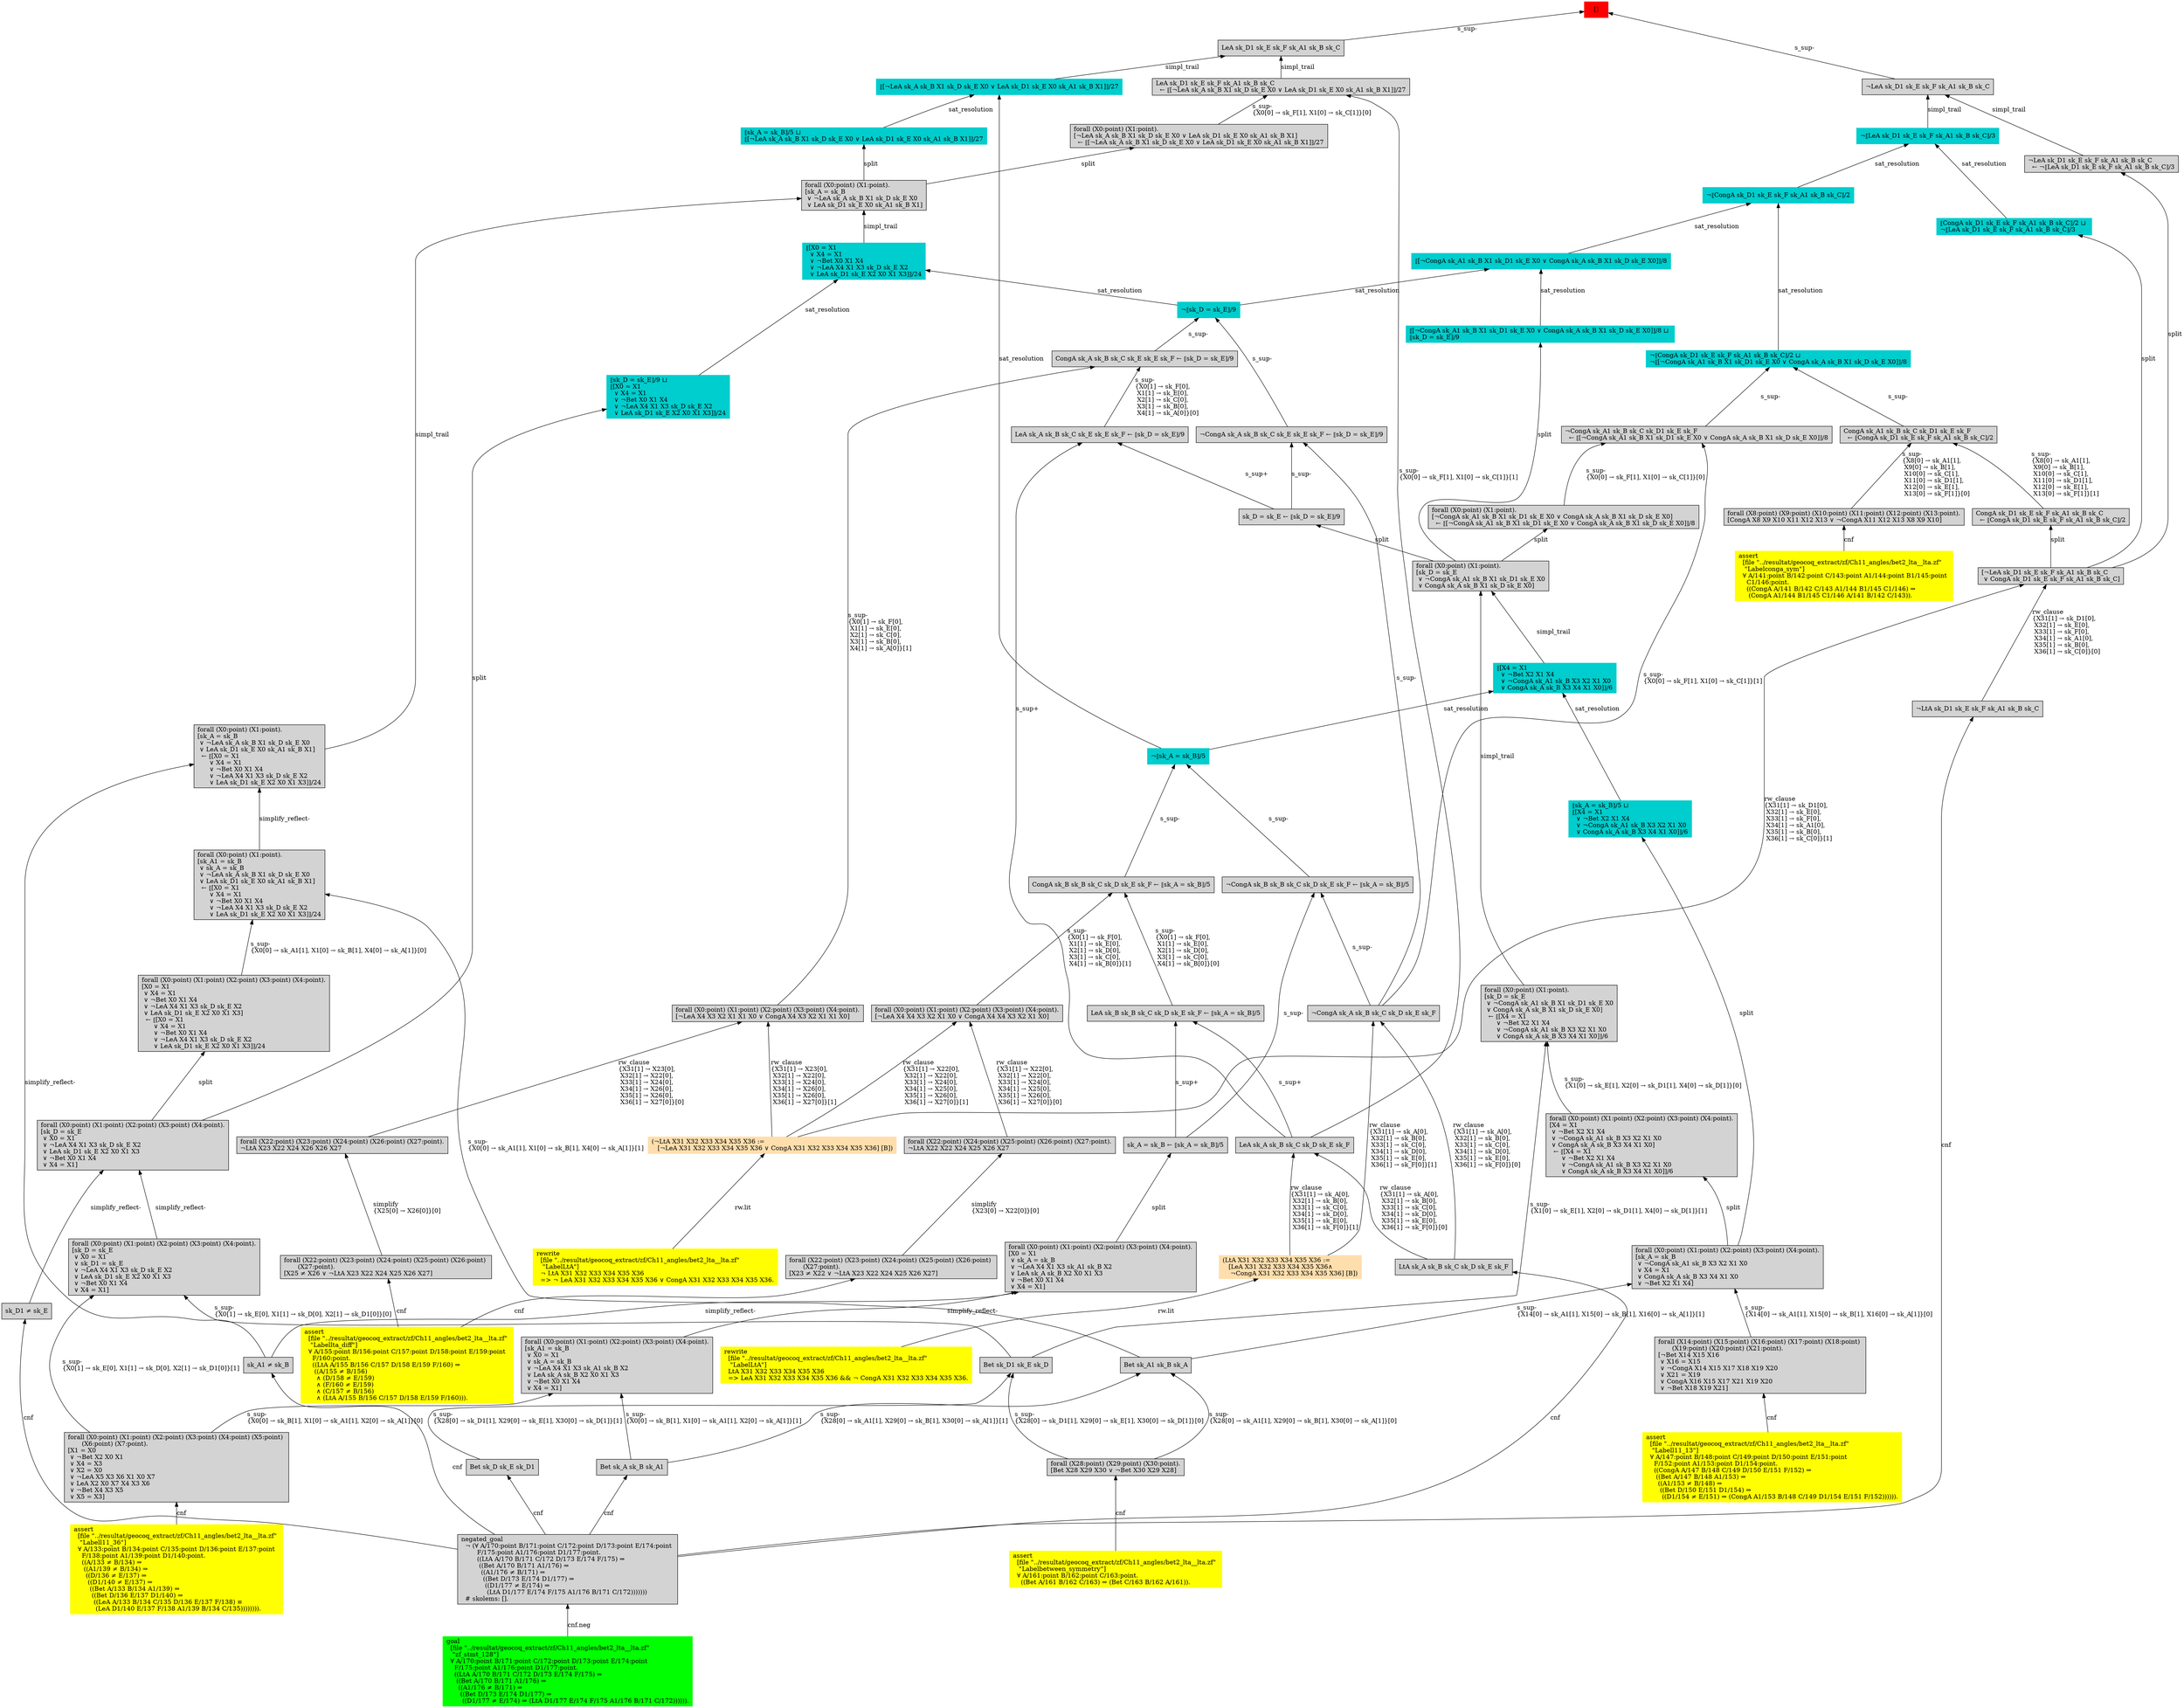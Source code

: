 digraph "unsat_graph" {
  vertex_0 [color=red, label="[]", shape=box, style=filled];
  vertex_0 -> vertex_1 [label="s_sup-\l", dir="back"];
  vertex_1 [shape=box, label="¬LeA sk_D1 sk_E sk_F sk_A1 sk_B sk_C\l", style=filled];
  vertex_1 -> vertex_2 [label="simpl_trail", dir="back"];
  vertex_2 [color=cyan3, shape=box, label="¬⟦LeA sk_D1 sk_E sk_F sk_A1 sk_B sk_C⟧/3\l", style=filled];
  vertex_2 -> vertex_3 [label="sat_resolution", dir="back"];
  vertex_3 [color=cyan3, shape=box, label="¬⟦CongA sk_D1 sk_E sk_F sk_A1 sk_B sk_C⟧/2\l", style=filled];
  vertex_3 -> vertex_4 [label="sat_resolution", dir="back"];
  vertex_4 [color=cyan3, shape=box, label="⟦[¬CongA sk_A1 sk_B X1 sk_D1 sk_E X0 ∨ CongA sk_A sk_B X1 sk_D sk_E X0]⟧/8\l", style=filled];
  vertex_4 -> vertex_5 [label="sat_resolution", dir="back"];
  vertex_5 [color=cyan3, shape=box, label="¬⟦sk_D = sk_E⟧/9\l", style=filled];
  vertex_5 -> vertex_6 [label="s_sup-\l", dir="back"];
  vertex_6 [shape=box, label="¬CongA sk_A sk_B sk_C sk_E sk_E sk_F ← ⟦sk_D = sk_E⟧/9\l", style=filled];
  vertex_6 -> vertex_7 [label="s_sup-\l", dir="back"];
  vertex_7 [shape=box, label="¬CongA sk_A sk_B sk_C sk_D sk_E sk_F\l", style=filled];
  vertex_7 -> vertex_8 [label="rw_clause\l\{X31[1] → sk_A[0], \l X32[1] → sk_B[0], \l X33[1] → sk_C[0], \l X34[1] → sk_D[0], \l X35[1] → sk_E[0], \l X36[1] → sk_F[0]\}[1]\l", dir="back"];
  vertex_8 [color=navajowhite, shape=box, label="(LtA X31 X32 X33 X34 X35 X36 :=\l   [LeA X31 X32 X33 X34 X35 X36∧\l    ¬CongA X31 X32 X33 X34 X35 X36] [B])\l", style=filled];
  vertex_8 -> vertex_9 [label="rw.lit", dir="back"];
  vertex_9 [color=yellow, shape=box, label="rewrite\l  [file \"../resultat/geocoq_extract/zf/Ch11_angles/bet2_lta__lta.zf\" \l   \"LabelLtA\"]\l  LtA X31 X32 X33 X34 X35 X36\l  =\> LeA X31 X32 X33 X34 X35 X36 && ¬ CongA X31 X32 X33 X34 X35 X36.\l", style=filled];
  vertex_7 -> vertex_10 [label="rw_clause\l\{X31[1] → sk_A[0], \l X32[1] → sk_B[0], \l X33[1] → sk_C[0], \l X34[1] → sk_D[0], \l X35[1] → sk_E[0], \l X36[1] → sk_F[0]\}[0]\l", dir="back"];
  vertex_10 [shape=box, label="LtA sk_A sk_B sk_C sk_D sk_E sk_F\l", style=filled];
  vertex_10 -> vertex_11 [label="cnf", dir="back"];
  vertex_11 [shape=box, label="negated_goal\l  ¬ (∀ A/170:point B/171:point C/172:point D/173:point E/174:point \l        F/175:point A1/176:point D1/177:point.\l        ((LtA A/170 B/171 C/172 D/173 E/174 F/175) ⇒\l         ((Bet A/170 B/171 A1/176) ⇒\l          ((A1/176 ≠ B/171) ⇒\l           ((Bet D/173 E/174 D1/177) ⇒\l            ((D1/177 ≠ E/174) ⇒\l             (LtA D1/177 E/174 F/175 A1/176 B/171 C/172)))))))\l  # skolems: [].\l", style=filled];
  vertex_11 -> vertex_12 [label="cnf.neg", dir="back"];
  vertex_12 [color=green, shape=box, label="goal\l  [file \"../resultat/geocoq_extract/zf/Ch11_angles/bet2_lta__lta.zf\" \l   \"zf_stmt_128\"]\l  ∀ A/170:point B/171:point C/172:point D/173:point E/174:point \l    F/175:point A1/176:point D1/177:point.\l    ((LtA A/170 B/171 C/172 D/173 E/174 F/175) ⇒\l     ((Bet A/170 B/171 A1/176) ⇒\l      ((A1/176 ≠ B/171) ⇒\l       ((Bet D/173 E/174 D1/177) ⇒\l        ((D1/177 ≠ E/174) ⇒ (LtA D1/177 E/174 F/175 A1/176 B/171 C/172)))))).\l", style=filled];
  vertex_6 -> vertex_13 [label="s_sup-\l", dir="back"];
  vertex_13 [shape=box, label="sk_D = sk_E ← ⟦sk_D = sk_E⟧/9\l", style=filled];
  vertex_13 -> vertex_14 [label="split", dir="back"];
  vertex_14 [shape=box, label="forall (X0:point) (X1:point).\l[sk_D = sk_E\l ∨ ¬CongA sk_A1 sk_B X1 sk_D1 sk_E X0\l ∨ CongA sk_A sk_B X1 sk_D sk_E X0]\l", style=filled];
  vertex_14 -> vertex_15 [label="simpl_trail", dir="back"];
  vertex_15 [color=cyan3, shape=box, label="⟦[X4 = X1\l  ∨ ¬Bet X2 X1 X4\l  ∨ ¬CongA sk_A1 sk_B X3 X2 X1 X0\l  ∨ CongA sk_A sk_B X3 X4 X1 X0]⟧/6\l", style=filled];
  vertex_15 -> vertex_16 [label="sat_resolution", dir="back"];
  vertex_16 [color=cyan3, shape=box, label="¬⟦sk_A = sk_B⟧/5\l", style=filled];
  vertex_16 -> vertex_17 [label="s_sup-\l", dir="back"];
  vertex_17 [shape=box, label="¬CongA sk_B sk_B sk_C sk_D sk_E sk_F ← ⟦sk_A = sk_B⟧/5\l", style=filled];
  vertex_17 -> vertex_7 [label="s_sup-\l", dir="back"];
  vertex_17 -> vertex_18 [label="s_sup-\l", dir="back"];
  vertex_18 [shape=box, label="sk_A = sk_B ← ⟦sk_A = sk_B⟧/5\l", style=filled];
  vertex_18 -> vertex_19 [label="split", dir="back"];
  vertex_19 [shape=box, label="forall (X0:point) (X1:point) (X2:point) (X3:point) (X4:point).\l[X0 = X1\l ∨ sk_A = sk_B\l ∨ ¬LeA X4 X1 X3 sk_A1 sk_B X2\l ∨ LeA sk_A sk_B X2 X0 X1 X3\l ∨ ¬Bet X0 X1 X4\l ∨ X4 = X1]\l", style=filled];
  vertex_19 -> vertex_20 [label="simplify_reflect-", dir="back"];
  vertex_20 [shape=box, label="sk_A1 ≠ sk_B\l", style=filled];
  vertex_20 -> vertex_11 [label="cnf", dir="back"];
  vertex_19 -> vertex_21 [label="simplify_reflect-", dir="back"];
  vertex_21 [shape=box, label="forall (X0:point) (X1:point) (X2:point) (X3:point) (X4:point).\l[sk_A1 = sk_B\l ∨ X0 = X1\l ∨ sk_A = sk_B\l ∨ ¬LeA X4 X1 X3 sk_A1 sk_B X2\l ∨ LeA sk_A sk_B X2 X0 X1 X3\l ∨ ¬Bet X0 X1 X4\l ∨ X4 = X1]\l", style=filled];
  vertex_21 -> vertex_22 [label="s_sup-\l\{X0[0] → sk_B[1], X1[0] → sk_A1[1], X2[0] → sk_A[1]\}[0]\l", dir="back"];
  vertex_22 [shape=box, label="forall (X0:point) (X1:point) (X2:point) (X3:point) (X4:point) (X5:point) \l       (X6:point) (X7:point).\l[X1 = X0\l ∨ ¬Bet X2 X0 X1\l ∨ X4 = X3\l ∨ X2 = X0\l ∨ ¬LeA X5 X3 X6 X1 X0 X7\l ∨ LeA X2 X0 X7 X4 X3 X6\l ∨ ¬Bet X4 X3 X5\l ∨ X5 = X3]\l", style=filled];
  vertex_22 -> vertex_23 [label="cnf", dir="back"];
  vertex_23 [color=yellow, shape=box, label="assert\l  [file \"../resultat/geocoq_extract/zf/Ch11_angles/bet2_lta__lta.zf\" \l   \"Labell11_36\"]\l  ∀ A/133:point B/134:point C/135:point D/136:point E/137:point \l    F/138:point A1/139:point D1/140:point.\l    ((A/133 ≠ B/134) ⇒\l     ((A1/139 ≠ B/134) ⇒\l      ((D/136 ≠ E/137) ⇒\l       ((D1/140 ≠ E/137) ⇒\l        ((Bet A/133 B/134 A1/139) ⇒\l         ((Bet D/136 E/137 D1/140) ⇒\l          ((LeA A/133 B/134 C/135 D/136 E/137 F/138) ≡\l           (LeA D1/140 E/137 F/138 A1/139 B/134 C/135)))))))).\l", style=filled];
  vertex_21 -> vertex_24 [label="s_sup-\l\{X0[0] → sk_B[1], X1[0] → sk_A1[1], X2[0] → sk_A[1]\}[1]\l", dir="back"];
  vertex_24 [shape=box, label="Bet sk_A sk_B sk_A1\l", style=filled];
  vertex_24 -> vertex_11 [label="cnf", dir="back"];
  vertex_16 -> vertex_25 [label="s_sup-\l", dir="back"];
  vertex_25 [shape=box, label="CongA sk_B sk_B sk_C sk_D sk_E sk_F ← ⟦sk_A = sk_B⟧/5\l", style=filled];
  vertex_25 -> vertex_26 [label="s_sup-\l\{X0[1] → sk_F[0], \l X1[1] → sk_E[0], \l X2[1] → sk_D[0], \l X3[1] → sk_C[0], \l X4[1] → sk_B[0]\}[1]\l", dir="back"];
  vertex_26 [shape=box, label="forall (X0:point) (X1:point) (X2:point) (X3:point) (X4:point).\l[¬LeA X4 X4 X3 X2 X1 X0 ∨ CongA X4 X4 X3 X2 X1 X0]\l", style=filled];
  vertex_26 -> vertex_27 [label="rw_clause\l\{X31[1] → X22[0], \l X32[1] → X22[0], \l X33[1] → X24[0], \l X34[1] → X25[0], \l X35[1] → X26[0], \l X36[1] → X27[0]\}[1]\l", dir="back"];
  vertex_27 [color=navajowhite, shape=box, label="(¬LtA X31 X32 X33 X34 X35 X36 :=\l   [¬LeA X31 X32 X33 X34 X35 X36 ∨ CongA X31 X32 X33 X34 X35 X36] [B])\l", style=filled];
  vertex_27 -> vertex_28 [label="rw.lit", dir="back"];
  vertex_28 [color=yellow, shape=box, label="rewrite\l  [file \"../resultat/geocoq_extract/zf/Ch11_angles/bet2_lta__lta.zf\" \l   \"LabelLtA\"]\l  ¬ LtA X31 X32 X33 X34 X35 X36\l  =\> ¬ LeA X31 X32 X33 X34 X35 X36 ∨ CongA X31 X32 X33 X34 X35 X36.\l", style=filled];
  vertex_26 -> vertex_29 [label="rw_clause\l\{X31[1] → X22[0], \l X32[1] → X22[0], \l X33[1] → X24[0], \l X34[1] → X25[0], \l X35[1] → X26[0], \l X36[1] → X27[0]\}[0]\l", dir="back"];
  vertex_29 [shape=box, label="forall (X22:point) (X24:point) (X25:point) (X26:point) (X27:point).\l¬LtA X22 X22 X24 X25 X26 X27\l", style=filled];
  vertex_29 -> vertex_30 [label="simplify\l\{X23[0] → X22[0]\}[0]\l", dir="back"];
  vertex_30 [shape=box, label="forall (X22:point) (X23:point) (X24:point) (X25:point) (X26:point) \l       (X27:point).\l[X23 ≠ X22 ∨ ¬LtA X23 X22 X24 X25 X26 X27]\l", style=filled];
  vertex_30 -> vertex_31 [label="cnf", dir="back"];
  vertex_31 [color=yellow, shape=box, label="assert\l  [file \"../resultat/geocoq_extract/zf/Ch11_angles/bet2_lta__lta.zf\" \l   \"Labellta_diff\"]\l  ∀ A/155:point B/156:point C/157:point D/158:point E/159:point \l    F/160:point.\l    ((LtA A/155 B/156 C/157 D/158 E/159 F/160) ⇒\l     ((A/155 ≠ B/156)\l      ∧ (D/158 ≠ E/159)\l      ∧ (F/160 ≠ E/159)\l      ∧ (C/157 ≠ B/156)\l      ∧ (LtA A/155 B/156 C/157 D/158 E/159 F/160))).\l", style=filled];
  vertex_25 -> vertex_32 [label="s_sup-\l\{X0[1] → sk_F[0], \l X1[1] → sk_E[0], \l X2[1] → sk_D[0], \l X3[1] → sk_C[0], \l X4[1] → sk_B[0]\}[0]\l", dir="back"];
  vertex_32 [shape=box, label="LeA sk_B sk_B sk_C sk_D sk_E sk_F ← ⟦sk_A = sk_B⟧/5\l", style=filled];
  vertex_32 -> vertex_33 [label="s_sup+\l", dir="back"];
  vertex_33 [shape=box, label="LeA sk_A sk_B sk_C sk_D sk_E sk_F\l", style=filled];
  vertex_33 -> vertex_8 [label="rw_clause\l\{X31[1] → sk_A[0], \l X32[1] → sk_B[0], \l X33[1] → sk_C[0], \l X34[1] → sk_D[0], \l X35[1] → sk_E[0], \l X36[1] → sk_F[0]\}[1]\l", dir="back"];
  vertex_33 -> vertex_10 [label="rw_clause\l\{X31[1] → sk_A[0], \l X32[1] → sk_B[0], \l X33[1] → sk_C[0], \l X34[1] → sk_D[0], \l X35[1] → sk_E[0], \l X36[1] → sk_F[0]\}[0]\l", dir="back"];
  vertex_32 -> vertex_18 [label="s_sup+\l", dir="back"];
  vertex_15 -> vertex_34 [label="sat_resolution", dir="back"];
  vertex_34 [color=cyan3, shape=box, label="⟦sk_A = sk_B⟧/5 ⊔ \l⟦[X4 = X1\l  ∨ ¬Bet X2 X1 X4\l  ∨ ¬CongA sk_A1 sk_B X3 X2 X1 X0\l  ∨ CongA sk_A sk_B X3 X4 X1 X0]⟧/6\l", style=filled];
  vertex_34 -> vertex_35 [label="split", dir="back"];
  vertex_35 [shape=box, label="forall (X0:point) (X1:point) (X2:point) (X3:point) (X4:point).\l[sk_A = sk_B\l ∨ ¬CongA sk_A1 sk_B X3 X2 X1 X0\l ∨ X4 = X1\l ∨ CongA sk_A sk_B X3 X4 X1 X0\l ∨ ¬Bet X2 X1 X4]\l", style=filled];
  vertex_35 -> vertex_36 [label="s_sup-\l\{X14[0] → sk_A1[1], X15[0] → sk_B[1], X16[0] → sk_A[1]\}[0]\l", dir="back"];
  vertex_36 [shape=box, label="forall (X14:point) (X15:point) (X16:point) (X17:point) (X18:point) \l       (X19:point) (X20:point) (X21:point).\l[¬Bet X14 X15 X16\l ∨ X16 = X15\l ∨ ¬CongA X14 X15 X17 X18 X19 X20\l ∨ X21 = X19\l ∨ CongA X16 X15 X17 X21 X19 X20\l ∨ ¬Bet X18 X19 X21]\l", style=filled];
  vertex_36 -> vertex_37 [label="cnf", dir="back"];
  vertex_37 [color=yellow, shape=box, label="assert\l  [file \"../resultat/geocoq_extract/zf/Ch11_angles/bet2_lta__lta.zf\" \l   \"Labell11_13\"]\l  ∀ A/147:point B/148:point C/149:point D/150:point E/151:point \l    F/152:point A1/153:point D1/154:point.\l    ((CongA A/147 B/148 C/149 D/150 E/151 F/152) ⇒\l     ((Bet A/147 B/148 A1/153) ⇒\l      ((A1/153 ≠ B/148) ⇒\l       ((Bet D/150 E/151 D1/154) ⇒\l        ((D1/154 ≠ E/151) ⇒ (CongA A1/153 B/148 C/149 D1/154 E/151 F/152)))))).\l", style=filled];
  vertex_35 -> vertex_38 [label="s_sup-\l\{X14[0] → sk_A1[1], X15[0] → sk_B[1], X16[0] → sk_A[1]\}[1]\l", dir="back"];
  vertex_38 [shape=box, label="Bet sk_A1 sk_B sk_A\l", style=filled];
  vertex_38 -> vertex_39 [label="s_sup-\l\{X28[0] → sk_A1[1], X29[0] → sk_B[1], X30[0] → sk_A[1]\}[0]\l", dir="back"];
  vertex_39 [shape=box, label="forall (X28:point) (X29:point) (X30:point).\l[Bet X28 X29 X30 ∨ ¬Bet X30 X29 X28]\l", style=filled];
  vertex_39 -> vertex_40 [label="cnf", dir="back"];
  vertex_40 [color=yellow, shape=box, label="assert\l  [file \"../resultat/geocoq_extract/zf/Ch11_angles/bet2_lta__lta.zf\" \l   \"Labelbetween_symmetry\"]\l  ∀ A/161:point B/162:point C/163:point.\l    ((Bet A/161 B/162 C/163) ⇒ (Bet C/163 B/162 A/161)).\l", style=filled];
  vertex_38 -> vertex_24 [label="s_sup-\l\{X28[0] → sk_A1[1], X29[0] → sk_B[1], X30[0] → sk_A[1]\}[1]\l", dir="back"];
  vertex_14 -> vertex_41 [label="simpl_trail", dir="back"];
  vertex_41 [shape=box, label="forall (X0:point) (X1:point).\l[sk_D = sk_E\l ∨ ¬CongA sk_A1 sk_B X1 sk_D1 sk_E X0\l ∨ CongA sk_A sk_B X1 sk_D sk_E X0]\l  ← ⟦[X4 = X1\l      ∨ ¬Bet X2 X1 X4\l      ∨ ¬CongA sk_A1 sk_B X3 X2 X1 X0\l      ∨ CongA sk_A sk_B X3 X4 X1 X0]⟧/6\l", style=filled];
  vertex_41 -> vertex_42 [label="s_sup-\l\{X1[0] → sk_E[1], X2[0] → sk_D1[1], X4[0] → sk_D[1]\}[0]\l", dir="back"];
  vertex_42 [shape=box, label="forall (X0:point) (X1:point) (X2:point) (X3:point) (X4:point).\l[X4 = X1\l ∨ ¬Bet X2 X1 X4\l ∨ ¬CongA sk_A1 sk_B X3 X2 X1 X0\l ∨ CongA sk_A sk_B X3 X4 X1 X0]\l  ← ⟦[X4 = X1\l      ∨ ¬Bet X2 X1 X4\l      ∨ ¬CongA sk_A1 sk_B X3 X2 X1 X0\l      ∨ CongA sk_A sk_B X3 X4 X1 X0]⟧/6\l", style=filled];
  vertex_42 -> vertex_35 [label="split", dir="back"];
  vertex_41 -> vertex_43 [label="s_sup-\l\{X1[0] → sk_E[1], X2[0] → sk_D1[1], X4[0] → sk_D[1]\}[1]\l", dir="back"];
  vertex_43 [shape=box, label="Bet sk_D1 sk_E sk_D\l", style=filled];
  vertex_43 -> vertex_39 [label="s_sup-\l\{X28[0] → sk_D1[1], X29[0] → sk_E[1], X30[0] → sk_D[1]\}[0]\l", dir="back"];
  vertex_43 -> vertex_44 [label="s_sup-\l\{X28[0] → sk_D1[1], X29[0] → sk_E[1], X30[0] → sk_D[1]\}[1]\l", dir="back"];
  vertex_44 [shape=box, label="Bet sk_D sk_E sk_D1\l", style=filled];
  vertex_44 -> vertex_11 [label="cnf", dir="back"];
  vertex_5 -> vertex_45 [label="s_sup-\l", dir="back"];
  vertex_45 [shape=box, label="CongA sk_A sk_B sk_C sk_E sk_E sk_F ← ⟦sk_D = sk_E⟧/9\l", style=filled];
  vertex_45 -> vertex_46 [label="s_sup-\l\{X0[1] → sk_F[0], \l X1[1] → sk_E[0], \l X2[1] → sk_C[0], \l X3[1] → sk_B[0], \l X4[1] → sk_A[0]\}[1]\l", dir="back"];
  vertex_46 [shape=box, label="forall (X0:point) (X1:point) (X2:point) (X3:point) (X4:point).\l[¬LeA X4 X3 X2 X1 X1 X0 ∨ CongA X4 X3 X2 X1 X1 X0]\l", style=filled];
  vertex_46 -> vertex_27 [label="rw_clause\l\{X31[1] → X23[0], \l X32[1] → X22[0], \l X33[1] → X24[0], \l X34[1] → X26[0], \l X35[1] → X26[0], \l X36[1] → X27[0]\}[1]\l", dir="back"];
  vertex_46 -> vertex_47 [label="rw_clause\l\{X31[1] → X23[0], \l X32[1] → X22[0], \l X33[1] → X24[0], \l X34[1] → X26[0], \l X35[1] → X26[0], \l X36[1] → X27[0]\}[0]\l", dir="back"];
  vertex_47 [shape=box, label="forall (X22:point) (X23:point) (X24:point) (X26:point) (X27:point).\l¬LtA X23 X22 X24 X26 X26 X27\l", style=filled];
  vertex_47 -> vertex_48 [label="simplify\l\{X25[0] → X26[0]\}[0]\l", dir="back"];
  vertex_48 [shape=box, label="forall (X22:point) (X23:point) (X24:point) (X25:point) (X26:point) \l       (X27:point).\l[X25 ≠ X26 ∨ ¬LtA X23 X22 X24 X25 X26 X27]\l", style=filled];
  vertex_48 -> vertex_31 [label="cnf", dir="back"];
  vertex_45 -> vertex_49 [label="s_sup-\l\{X0[1] → sk_F[0], \l X1[1] → sk_E[0], \l X2[1] → sk_C[0], \l X3[1] → sk_B[0], \l X4[1] → sk_A[0]\}[0]\l", dir="back"];
  vertex_49 [shape=box, label="LeA sk_A sk_B sk_C sk_E sk_E sk_F ← ⟦sk_D = sk_E⟧/9\l", style=filled];
  vertex_49 -> vertex_33 [label="s_sup+\l", dir="back"];
  vertex_49 -> vertex_13 [label="s_sup+\l", dir="back"];
  vertex_4 -> vertex_50 [label="sat_resolution", dir="back"];
  vertex_50 [color=cyan3, shape=box, label="⟦[¬CongA sk_A1 sk_B X1 sk_D1 sk_E X0 ∨ CongA sk_A sk_B X1 sk_D sk_E X0]⟧/8 ⊔ \l⟦sk_D = sk_E⟧/9\l", style=filled];
  vertex_50 -> vertex_14 [label="split", dir="back"];
  vertex_3 -> vertex_51 [label="sat_resolution", dir="back"];
  vertex_51 [color=cyan3, shape=box, label="¬⟦CongA sk_D1 sk_E sk_F sk_A1 sk_B sk_C⟧/2 ⊔ \l¬⟦[¬CongA sk_A1 sk_B X1 sk_D1 sk_E X0 ∨ CongA sk_A sk_B X1 sk_D sk_E X0]⟧/8\l", style=filled];
  vertex_51 -> vertex_52 [label="s_sup-\l", dir="back"];
  vertex_52 [shape=box, label="¬CongA sk_A1 sk_B sk_C sk_D1 sk_E sk_F\l  ← ⟦[¬CongA sk_A1 sk_B X1 sk_D1 sk_E X0 ∨ CongA sk_A sk_B X1 sk_D sk_E X0]⟧/8\l", style=filled];
  vertex_52 -> vertex_7 [label="s_sup-\l\{X0[0] → sk_F[1], X1[0] → sk_C[1]\}[1]\l", dir="back"];
  vertex_52 -> vertex_53 [label="s_sup-\l\{X0[0] → sk_F[1], X1[0] → sk_C[1]\}[0]\l", dir="back"];
  vertex_53 [shape=box, label="forall (X0:point) (X1:point).\l[¬CongA sk_A1 sk_B X1 sk_D1 sk_E X0 ∨ CongA sk_A sk_B X1 sk_D sk_E X0]\l  ← ⟦[¬CongA sk_A1 sk_B X1 sk_D1 sk_E X0 ∨ CongA sk_A sk_B X1 sk_D sk_E X0]⟧/8\l", style=filled];
  vertex_53 -> vertex_14 [label="split", dir="back"];
  vertex_51 -> vertex_54 [label="s_sup-\l", dir="back"];
  vertex_54 [shape=box, label="CongA sk_A1 sk_B sk_C sk_D1 sk_E sk_F\l  ← ⟦CongA sk_D1 sk_E sk_F sk_A1 sk_B sk_C⟧/2\l", style=filled];
  vertex_54 -> vertex_55 [label="s_sup-\l\{X8[0] → sk_A1[1], \l X9[0] → sk_B[1], \l X10[0] → sk_C[1], \l X11[0] → sk_D1[1], \l X12[0] → sk_E[1], \l X13[0] → sk_F[1]\}[0]\l", dir="back"];
  vertex_55 [shape=box, label="forall (X8:point) (X9:point) (X10:point) (X11:point) (X12:point) (X13:point).\l[CongA X8 X9 X10 X11 X12 X13 ∨ ¬CongA X11 X12 X13 X8 X9 X10]\l", style=filled];
  vertex_55 -> vertex_56 [label="cnf", dir="back"];
  vertex_56 [color=yellow, shape=box, label="assert\l  [file \"../resultat/geocoq_extract/zf/Ch11_angles/bet2_lta__lta.zf\" \l   \"Labelconga_sym\"]\l  ∀ A/141:point B/142:point C/143:point A1/144:point B1/145:point \l    C1/146:point.\l    ((CongA A/141 B/142 C/143 A1/144 B1/145 C1/146) ⇒\l     (CongA A1/144 B1/145 C1/146 A/141 B/142 C/143)).\l", style=filled];
  vertex_54 -> vertex_57 [label="s_sup-\l\{X8[0] → sk_A1[1], \l X9[0] → sk_B[1], \l X10[0] → sk_C[1], \l X11[0] → sk_D1[1], \l X12[0] → sk_E[1], \l X13[0] → sk_F[1]\}[1]\l", dir="back"];
  vertex_57 [shape=box, label="CongA sk_D1 sk_E sk_F sk_A1 sk_B sk_C\l  ← ⟦CongA sk_D1 sk_E sk_F sk_A1 sk_B sk_C⟧/2\l", style=filled];
  vertex_57 -> vertex_58 [label="split", dir="back"];
  vertex_58 [shape=box, label="[¬LeA sk_D1 sk_E sk_F sk_A1 sk_B sk_C\l ∨ CongA sk_D1 sk_E sk_F sk_A1 sk_B sk_C]\l", style=filled];
  vertex_58 -> vertex_27 [label="rw_clause\l\{X31[1] → sk_D1[0], \l X32[1] → sk_E[0], \l X33[1] → sk_F[0], \l X34[1] → sk_A1[0], \l X35[1] → sk_B[0], \l X36[1] → sk_C[0]\}[1]\l", dir="back"];
  vertex_58 -> vertex_59 [label="rw_clause\l\{X31[1] → sk_D1[0], \l X32[1] → sk_E[0], \l X33[1] → sk_F[0], \l X34[1] → sk_A1[0], \l X35[1] → sk_B[0], \l X36[1] → sk_C[0]\}[0]\l", dir="back"];
  vertex_59 [shape=box, label="¬LtA sk_D1 sk_E sk_F sk_A1 sk_B sk_C\l", style=filled];
  vertex_59 -> vertex_11 [label="cnf", dir="back"];
  vertex_2 -> vertex_60 [label="sat_resolution", dir="back"];
  vertex_60 [color=cyan3, shape=box, label="⟦CongA sk_D1 sk_E sk_F sk_A1 sk_B sk_C⟧/2 ⊔ \l¬⟦LeA sk_D1 sk_E sk_F sk_A1 sk_B sk_C⟧/3\l", style=filled];
  vertex_60 -> vertex_58 [label="split", dir="back"];
  vertex_1 -> vertex_61 [label="simpl_trail", dir="back"];
  vertex_61 [shape=box, label="¬LeA sk_D1 sk_E sk_F sk_A1 sk_B sk_C\l  ← ¬⟦LeA sk_D1 sk_E sk_F sk_A1 sk_B sk_C⟧/3\l", style=filled];
  vertex_61 -> vertex_58 [label="split", dir="back"];
  vertex_0 -> vertex_62 [label="s_sup-\l", dir="back"];
  vertex_62 [shape=box, label="LeA sk_D1 sk_E sk_F sk_A1 sk_B sk_C\l", style=filled];
  vertex_62 -> vertex_63 [label="simpl_trail", dir="back"];
  vertex_63 [color=cyan3, shape=box, label="⟦[¬LeA sk_A sk_B X1 sk_D sk_E X0 ∨ LeA sk_D1 sk_E X0 sk_A1 sk_B X1]⟧/27\l", style=filled];
  vertex_63 -> vertex_16 [label="sat_resolution", dir="back"];
  vertex_63 -> vertex_64 [label="sat_resolution", dir="back"];
  vertex_64 [color=cyan3, shape=box, label="⟦sk_A = sk_B⟧/5 ⊔ \l⟦[¬LeA sk_A sk_B X1 sk_D sk_E X0 ∨ LeA sk_D1 sk_E X0 sk_A1 sk_B X1]⟧/27\l", style=filled];
  vertex_64 -> vertex_65 [label="split", dir="back"];
  vertex_65 [shape=box, label="forall (X0:point) (X1:point).\l[sk_A = sk_B\l ∨ ¬LeA sk_A sk_B X1 sk_D sk_E X0\l ∨ LeA sk_D1 sk_E X0 sk_A1 sk_B X1]\l", style=filled];
  vertex_65 -> vertex_66 [label="simpl_trail", dir="back"];
  vertex_66 [color=cyan3, shape=box, label="⟦[X0 = X1\l  ∨ X4 = X1\l  ∨ ¬Bet X0 X1 X4\l  ∨ ¬LeA X4 X1 X3 sk_D sk_E X2\l  ∨ LeA sk_D1 sk_E X2 X0 X1 X3]⟧/24\l", style=filled];
  vertex_66 -> vertex_5 [label="sat_resolution", dir="back"];
  vertex_66 -> vertex_67 [label="sat_resolution", dir="back"];
  vertex_67 [color=cyan3, shape=box, label="⟦sk_D = sk_E⟧/9 ⊔ \l⟦[X0 = X1\l  ∨ X4 = X1\l  ∨ ¬Bet X0 X1 X4\l  ∨ ¬LeA X4 X1 X3 sk_D sk_E X2\l  ∨ LeA sk_D1 sk_E X2 X0 X1 X3]⟧/24\l", style=filled];
  vertex_67 -> vertex_68 [label="split", dir="back"];
  vertex_68 [shape=box, label="forall (X0:point) (X1:point) (X2:point) (X3:point) (X4:point).\l[sk_D = sk_E\l ∨ X0 = X1\l ∨ ¬LeA X4 X1 X3 sk_D sk_E X2\l ∨ LeA sk_D1 sk_E X2 X0 X1 X3\l ∨ ¬Bet X0 X1 X4\l ∨ X4 = X1]\l", style=filled];
  vertex_68 -> vertex_69 [label="simplify_reflect-", dir="back"];
  vertex_69 [shape=box, label="sk_D1 ≠ sk_E\l", style=filled];
  vertex_69 -> vertex_11 [label="cnf", dir="back"];
  vertex_68 -> vertex_70 [label="simplify_reflect-", dir="back"];
  vertex_70 [shape=box, label="forall (X0:point) (X1:point) (X2:point) (X3:point) (X4:point).\l[sk_D = sk_E\l ∨ X0 = X1\l ∨ sk_D1 = sk_E\l ∨ ¬LeA X4 X1 X3 sk_D sk_E X2\l ∨ LeA sk_D1 sk_E X2 X0 X1 X3\l ∨ ¬Bet X0 X1 X4\l ∨ X4 = X1]\l", style=filled];
  vertex_70 -> vertex_22 [label="s_sup-\l\{X0[1] → sk_E[0], X1[1] → sk_D[0], X2[1] → sk_D1[0]\}[1]\l", dir="back"];
  vertex_70 -> vertex_43 [label="s_sup-\l\{X0[1] → sk_E[0], X1[1] → sk_D[0], X2[1] → sk_D1[0]\}[0]\l", dir="back"];
  vertex_65 -> vertex_71 [label="simpl_trail", dir="back"];
  vertex_71 [shape=box, label="forall (X0:point) (X1:point).\l[sk_A = sk_B\l ∨ ¬LeA sk_A sk_B X1 sk_D sk_E X0\l ∨ LeA sk_D1 sk_E X0 sk_A1 sk_B X1]\l  ← ⟦[X0 = X1\l      ∨ X4 = X1\l      ∨ ¬Bet X0 X1 X4\l      ∨ ¬LeA X4 X1 X3 sk_D sk_E X2\l      ∨ LeA sk_D1 sk_E X2 X0 X1 X3]⟧/24\l", style=filled];
  vertex_71 -> vertex_20 [label="simplify_reflect-", dir="back"];
  vertex_71 -> vertex_72 [label="simplify_reflect-", dir="back"];
  vertex_72 [shape=box, label="forall (X0:point) (X1:point).\l[sk_A1 = sk_B\l ∨ sk_A = sk_B\l ∨ ¬LeA sk_A sk_B X1 sk_D sk_E X0\l ∨ LeA sk_D1 sk_E X0 sk_A1 sk_B X1]\l  ← ⟦[X0 = X1\l      ∨ X4 = X1\l      ∨ ¬Bet X0 X1 X4\l      ∨ ¬LeA X4 X1 X3 sk_D sk_E X2\l      ∨ LeA sk_D1 sk_E X2 X0 X1 X3]⟧/24\l", style=filled];
  vertex_72 -> vertex_73 [label="s_sup-\l\{X0[0] → sk_A1[1], X1[0] → sk_B[1], X4[0] → sk_A[1]\}[0]\l", dir="back"];
  vertex_73 [shape=box, label="forall (X0:point) (X1:point) (X2:point) (X3:point) (X4:point).\l[X0 = X1\l ∨ X4 = X1\l ∨ ¬Bet X0 X1 X4\l ∨ ¬LeA X4 X1 X3 sk_D sk_E X2\l ∨ LeA sk_D1 sk_E X2 X0 X1 X3]\l  ← ⟦[X0 = X1\l      ∨ X4 = X1\l      ∨ ¬Bet X0 X1 X4\l      ∨ ¬LeA X4 X1 X3 sk_D sk_E X2\l      ∨ LeA sk_D1 sk_E X2 X0 X1 X3]⟧/24\l", style=filled];
  vertex_73 -> vertex_68 [label="split", dir="back"];
  vertex_72 -> vertex_38 [label="s_sup-\l\{X0[0] → sk_A1[1], X1[0] → sk_B[1], X4[0] → sk_A[1]\}[1]\l", dir="back"];
  vertex_62 -> vertex_74 [label="simpl_trail", dir="back"];
  vertex_74 [shape=box, label="LeA sk_D1 sk_E sk_F sk_A1 sk_B sk_C\l  ← ⟦[¬LeA sk_A sk_B X1 sk_D sk_E X0 ∨ LeA sk_D1 sk_E X0 sk_A1 sk_B X1]⟧/27\l", style=filled];
  vertex_74 -> vertex_75 [label="s_sup-\l\{X0[0] → sk_F[1], X1[0] → sk_C[1]\}[0]\l", dir="back"];
  vertex_75 [shape=box, label="forall (X0:point) (X1:point).\l[¬LeA sk_A sk_B X1 sk_D sk_E X0 ∨ LeA sk_D1 sk_E X0 sk_A1 sk_B X1]\l  ← ⟦[¬LeA sk_A sk_B X1 sk_D sk_E X0 ∨ LeA sk_D1 sk_E X0 sk_A1 sk_B X1]⟧/27\l", style=filled];
  vertex_75 -> vertex_65 [label="split", dir="back"];
  vertex_74 -> vertex_33 [label="s_sup-\l\{X0[0] → sk_F[1], X1[0] → sk_C[1]\}[1]\l", dir="back"];
  }


